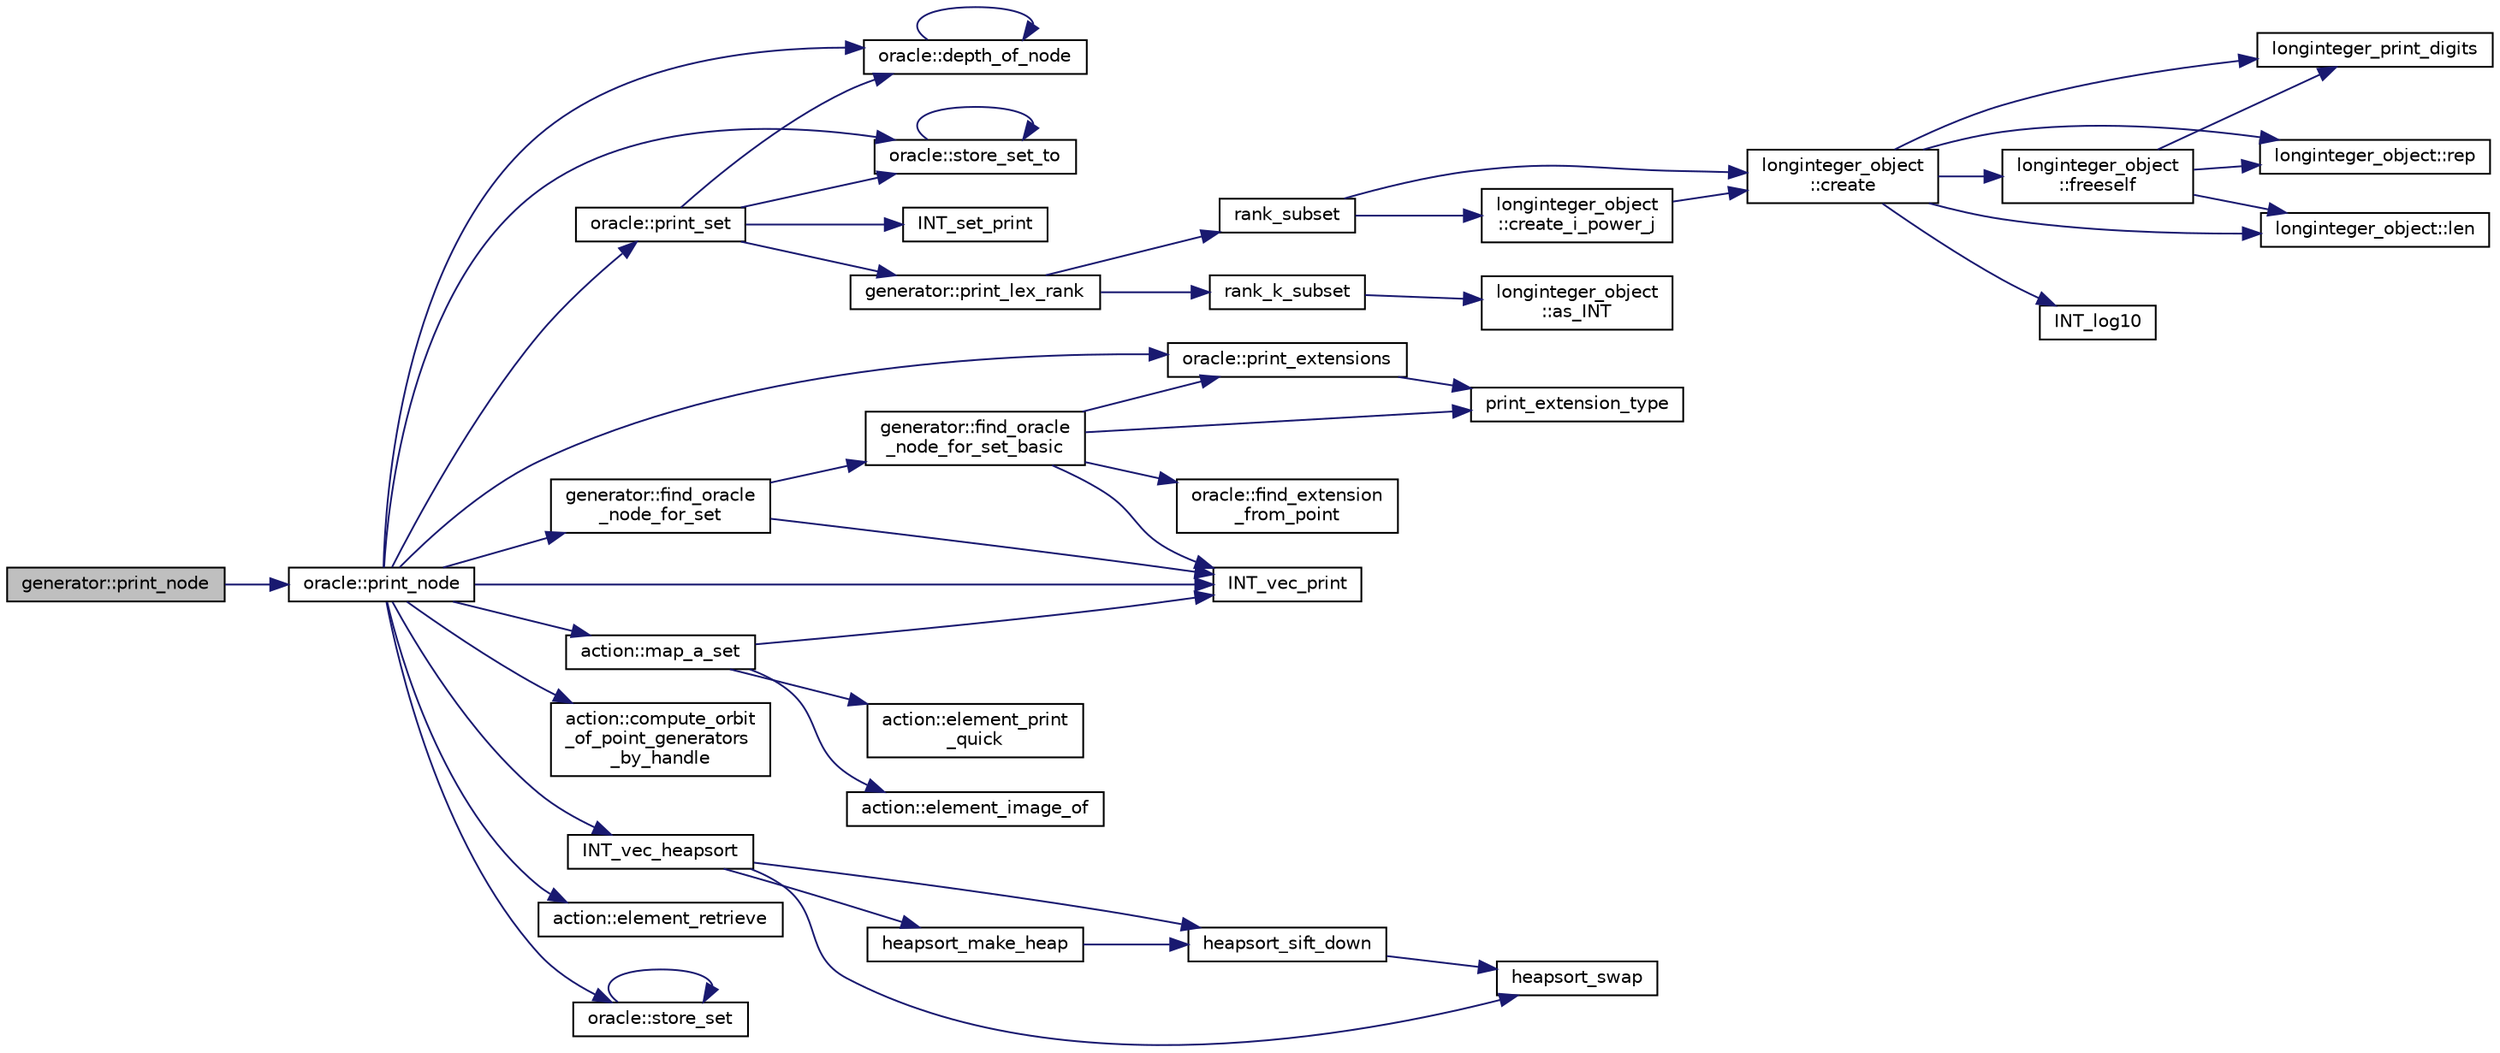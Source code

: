 digraph "generator::print_node"
{
  edge [fontname="Helvetica",fontsize="10",labelfontname="Helvetica",labelfontsize="10"];
  node [fontname="Helvetica",fontsize="10",shape=record];
  rankdir="LR";
  Node18342 [label="generator::print_node",height=0.2,width=0.4,color="black", fillcolor="grey75", style="filled", fontcolor="black"];
  Node18342 -> Node18343 [color="midnightblue",fontsize="10",style="solid",fontname="Helvetica"];
  Node18343 [label="oracle::print_node",height=0.2,width=0.4,color="black", fillcolor="white", style="filled",URL="$d7/da7/classoracle.html#a8df91a7021b0e44a5c535515aa9c2062"];
  Node18343 -> Node18344 [color="midnightblue",fontsize="10",style="solid",fontname="Helvetica"];
  Node18344 [label="oracle::depth_of_node",height=0.2,width=0.4,color="black", fillcolor="white", style="filled",URL="$d7/da7/classoracle.html#a022e34d01ca887785e17c9f3fb25193e"];
  Node18344 -> Node18344 [color="midnightblue",fontsize="10",style="solid",fontname="Helvetica"];
  Node18343 -> Node18345 [color="midnightblue",fontsize="10",style="solid",fontname="Helvetica"];
  Node18345 [label="oracle::print_set",height=0.2,width=0.4,color="black", fillcolor="white", style="filled",URL="$d7/da7/classoracle.html#ad61bc9aa21c6a21da3845c83450faedc"];
  Node18345 -> Node18344 [color="midnightblue",fontsize="10",style="solid",fontname="Helvetica"];
  Node18345 -> Node18346 [color="midnightblue",fontsize="10",style="solid",fontname="Helvetica"];
  Node18346 [label="oracle::store_set_to",height=0.2,width=0.4,color="black", fillcolor="white", style="filled",URL="$d7/da7/classoracle.html#a4489d03d342f31d1e64632ce4d0e700d"];
  Node18346 -> Node18346 [color="midnightblue",fontsize="10",style="solid",fontname="Helvetica"];
  Node18345 -> Node18347 [color="midnightblue",fontsize="10",style="solid",fontname="Helvetica"];
  Node18347 [label="INT_set_print",height=0.2,width=0.4,color="black", fillcolor="white", style="filled",URL="$df/dbf/sajeeb_8_c.html#a97614645ec11df30e0e896367f91ffd9"];
  Node18345 -> Node18348 [color="midnightblue",fontsize="10",style="solid",fontname="Helvetica"];
  Node18348 [label="generator::print_lex_rank",height=0.2,width=0.4,color="black", fillcolor="white", style="filled",URL="$d7/d73/classgenerator.html#ab89ba2cf2329ea137bcab9b5f38e9595"];
  Node18348 -> Node18349 [color="midnightblue",fontsize="10",style="solid",fontname="Helvetica"];
  Node18349 [label="rank_subset",height=0.2,width=0.4,color="black", fillcolor="white", style="filled",URL="$de/ded/test2_8_c.html#abf5de6698fa2a247092d09eb65dbec60"];
  Node18349 -> Node18350 [color="midnightblue",fontsize="10",style="solid",fontname="Helvetica"];
  Node18350 [label="longinteger_object\l::create",height=0.2,width=0.4,color="black", fillcolor="white", style="filled",URL="$dd/d7e/classlonginteger__object.html#a95d2eebc60849c3963a49298b1f498c2"];
  Node18350 -> Node18351 [color="midnightblue",fontsize="10",style="solid",fontname="Helvetica"];
  Node18351 [label="longinteger_object\l::freeself",height=0.2,width=0.4,color="black", fillcolor="white", style="filled",URL="$dd/d7e/classlonginteger__object.html#a06450f8c4795d81da6d680830ef958a1"];
  Node18351 -> Node18352 [color="midnightblue",fontsize="10",style="solid",fontname="Helvetica"];
  Node18352 [label="longinteger_print_digits",height=0.2,width=0.4,color="black", fillcolor="white", style="filled",URL="$de/dc5/algebra__and__number__theory_8h.html#ac2bac7b12f5b6440b8dad275cd7a157d"];
  Node18351 -> Node18353 [color="midnightblue",fontsize="10",style="solid",fontname="Helvetica"];
  Node18353 [label="longinteger_object::rep",height=0.2,width=0.4,color="black", fillcolor="white", style="filled",URL="$dd/d7e/classlonginteger__object.html#a3ecaf12738cc721d281c416503f241e2"];
  Node18351 -> Node18354 [color="midnightblue",fontsize="10",style="solid",fontname="Helvetica"];
  Node18354 [label="longinteger_object::len",height=0.2,width=0.4,color="black", fillcolor="white", style="filled",URL="$dd/d7e/classlonginteger__object.html#a0bfeae35be8a6fd44ed7f76413596ab1"];
  Node18350 -> Node18355 [color="midnightblue",fontsize="10",style="solid",fontname="Helvetica"];
  Node18355 [label="INT_log10",height=0.2,width=0.4,color="black", fillcolor="white", style="filled",URL="$de/dc5/algebra__and__number__theory_8h.html#a98bc0a6c562370a355165d2538dac250"];
  Node18350 -> Node18352 [color="midnightblue",fontsize="10",style="solid",fontname="Helvetica"];
  Node18350 -> Node18353 [color="midnightblue",fontsize="10",style="solid",fontname="Helvetica"];
  Node18350 -> Node18354 [color="midnightblue",fontsize="10",style="solid",fontname="Helvetica"];
  Node18349 -> Node18356 [color="midnightblue",fontsize="10",style="solid",fontname="Helvetica"];
  Node18356 [label="longinteger_object\l::create_i_power_j",height=0.2,width=0.4,color="black", fillcolor="white", style="filled",URL="$dd/d7e/classlonginteger__object.html#abd7f646a9077ab9a8c2754c221ae8e2a"];
  Node18356 -> Node18350 [color="midnightblue",fontsize="10",style="solid",fontname="Helvetica"];
  Node18348 -> Node18357 [color="midnightblue",fontsize="10",style="solid",fontname="Helvetica"];
  Node18357 [label="rank_k_subset",height=0.2,width=0.4,color="black", fillcolor="white", style="filled",URL="$d2/d7c/combinatorics_8_c.html#a8ec9127fb82ee9dfa337c897c7060a57"];
  Node18357 -> Node18358 [color="midnightblue",fontsize="10",style="solid",fontname="Helvetica"];
  Node18358 [label="longinteger_object\l::as_INT",height=0.2,width=0.4,color="black", fillcolor="white", style="filled",URL="$dd/d7e/classlonginteger__object.html#afb992d4679a6741acc63c8bcba27971e"];
  Node18343 -> Node18346 [color="midnightblue",fontsize="10",style="solid",fontname="Helvetica"];
  Node18343 -> Node18359 [color="midnightblue",fontsize="10",style="solid",fontname="Helvetica"];
  Node18359 [label="oracle::print_extensions",height=0.2,width=0.4,color="black", fillcolor="white", style="filled",URL="$d7/da7/classoracle.html#a6ea212ee0158a6c6146d54f79ba0e9f3"];
  Node18359 -> Node18360 [color="midnightblue",fontsize="10",style="solid",fontname="Helvetica"];
  Node18360 [label="print_extension_type",height=0.2,width=0.4,color="black", fillcolor="white", style="filled",URL="$da/d10/other_8h.html#ab39242254c1c0bce13010118473d8c74"];
  Node18343 -> Node18361 [color="midnightblue",fontsize="10",style="solid",fontname="Helvetica"];
  Node18361 [label="action::compute_orbit\l_of_point_generators\l_by_handle",height=0.2,width=0.4,color="black", fillcolor="white", style="filled",URL="$d2/d86/classaction.html#a8d13b4c518ed1591695e06071de2fe6c"];
  Node18343 -> Node18362 [color="midnightblue",fontsize="10",style="solid",fontname="Helvetica"];
  Node18362 [label="INT_vec_heapsort",height=0.2,width=0.4,color="black", fillcolor="white", style="filled",URL="$d5/de2/foundations_2data__structures_2data__structures_8h.html#a3590ad9987f801fbfc94634300182f39"];
  Node18362 -> Node18363 [color="midnightblue",fontsize="10",style="solid",fontname="Helvetica"];
  Node18363 [label="heapsort_make_heap",height=0.2,width=0.4,color="black", fillcolor="white", style="filled",URL="$d4/dd7/sorting_8_c.html#a42f24453d7d77eeb1338ebd1a13cfdbb"];
  Node18363 -> Node18364 [color="midnightblue",fontsize="10",style="solid",fontname="Helvetica"];
  Node18364 [label="heapsort_sift_down",height=0.2,width=0.4,color="black", fillcolor="white", style="filled",URL="$d4/dd7/sorting_8_c.html#a65cbb1a6a3f01f511673705437ddc18b"];
  Node18364 -> Node18365 [color="midnightblue",fontsize="10",style="solid",fontname="Helvetica"];
  Node18365 [label="heapsort_swap",height=0.2,width=0.4,color="black", fillcolor="white", style="filled",URL="$d4/dd7/sorting_8_c.html#a8f048362e6065297b19b6975bcbbfcc6"];
  Node18362 -> Node18365 [color="midnightblue",fontsize="10",style="solid",fontname="Helvetica"];
  Node18362 -> Node18364 [color="midnightblue",fontsize="10",style="solid",fontname="Helvetica"];
  Node18343 -> Node18366 [color="midnightblue",fontsize="10",style="solid",fontname="Helvetica"];
  Node18366 [label="action::element_retrieve",height=0.2,width=0.4,color="black", fillcolor="white", style="filled",URL="$d2/d86/classaction.html#ad28f6f8810ffbad64c1490f78e51e2b1"];
  Node18343 -> Node18367 [color="midnightblue",fontsize="10",style="solid",fontname="Helvetica"];
  Node18367 [label="oracle::store_set",height=0.2,width=0.4,color="black", fillcolor="white", style="filled",URL="$d7/da7/classoracle.html#abbf5fae543cb81c13c03282968faf9ad"];
  Node18367 -> Node18367 [color="midnightblue",fontsize="10",style="solid",fontname="Helvetica"];
  Node18343 -> Node18368 [color="midnightblue",fontsize="10",style="solid",fontname="Helvetica"];
  Node18368 [label="action::map_a_set",height=0.2,width=0.4,color="black", fillcolor="white", style="filled",URL="$d2/d86/classaction.html#a600e542e5aeca2a46f18110e027947e0"];
  Node18368 -> Node18369 [color="midnightblue",fontsize="10",style="solid",fontname="Helvetica"];
  Node18369 [label="action::element_print\l_quick",height=0.2,width=0.4,color="black", fillcolor="white", style="filled",URL="$d2/d86/classaction.html#a4844680cf6750396f76494a28655265b"];
  Node18368 -> Node18370 [color="midnightblue",fontsize="10",style="solid",fontname="Helvetica"];
  Node18370 [label="INT_vec_print",height=0.2,width=0.4,color="black", fillcolor="white", style="filled",URL="$df/dbf/sajeeb_8_c.html#a79a5901af0b47dd0d694109543c027fe"];
  Node18368 -> Node18371 [color="midnightblue",fontsize="10",style="solid",fontname="Helvetica"];
  Node18371 [label="action::element_image_of",height=0.2,width=0.4,color="black", fillcolor="white", style="filled",URL="$d2/d86/classaction.html#ae09559d4537a048fc860f8a74a31393d"];
  Node18343 -> Node18372 [color="midnightblue",fontsize="10",style="solid",fontname="Helvetica"];
  Node18372 [label="generator::find_oracle\l_node_for_set",height=0.2,width=0.4,color="black", fillcolor="white", style="filled",URL="$d7/d73/classgenerator.html#acdf58f4d0bdb6a88af63cdd5fb5d6bff"];
  Node18372 -> Node18370 [color="midnightblue",fontsize="10",style="solid",fontname="Helvetica"];
  Node18372 -> Node18373 [color="midnightblue",fontsize="10",style="solid",fontname="Helvetica"];
  Node18373 [label="generator::find_oracle\l_node_for_set_basic",height=0.2,width=0.4,color="black", fillcolor="white", style="filled",URL="$d7/d73/classgenerator.html#aef74bcab80fb84791767d56f6cc1464f"];
  Node18373 -> Node18370 [color="midnightblue",fontsize="10",style="solid",fontname="Helvetica"];
  Node18373 -> Node18374 [color="midnightblue",fontsize="10",style="solid",fontname="Helvetica"];
  Node18374 [label="oracle::find_extension\l_from_point",height=0.2,width=0.4,color="black", fillcolor="white", style="filled",URL="$d7/da7/classoracle.html#aa6091b5a2260435d706a61ddc06ad1a4"];
  Node18373 -> Node18359 [color="midnightblue",fontsize="10",style="solid",fontname="Helvetica"];
  Node18373 -> Node18360 [color="midnightblue",fontsize="10",style="solid",fontname="Helvetica"];
  Node18343 -> Node18370 [color="midnightblue",fontsize="10",style="solid",fontname="Helvetica"];
}
